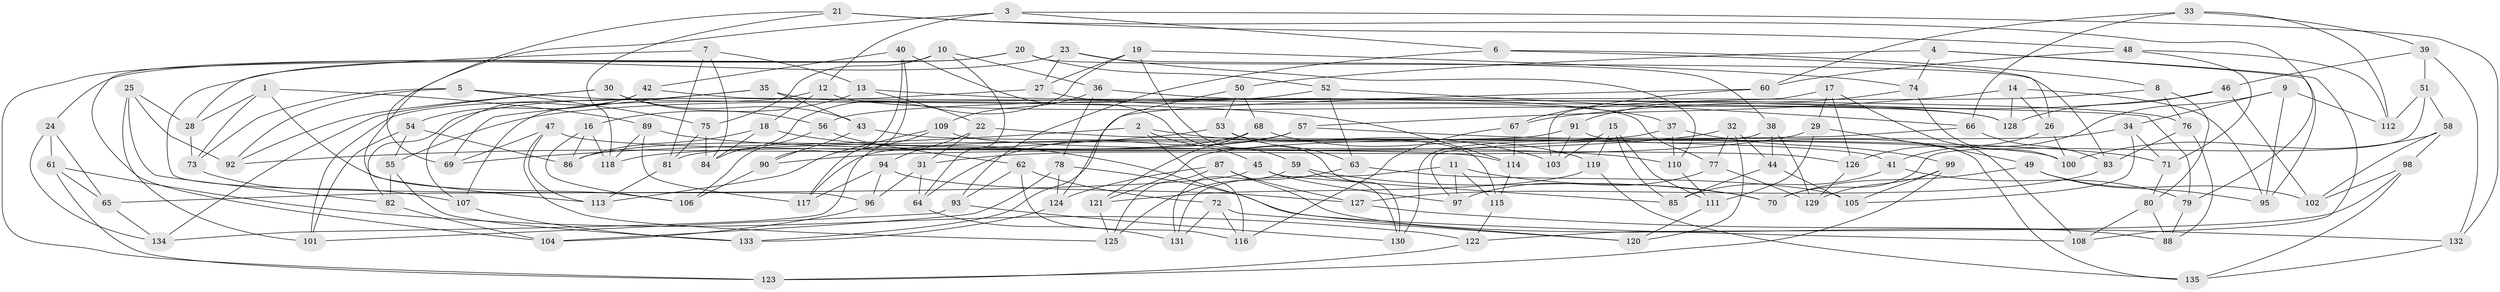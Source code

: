 // Generated by graph-tools (version 1.1) at 2025/11/02/27/25 16:11:44]
// undirected, 135 vertices, 270 edges
graph export_dot {
graph [start="1"]
  node [color=gray90,style=filled];
  1;
  2;
  3;
  4;
  5;
  6;
  7;
  8;
  9;
  10;
  11;
  12;
  13;
  14;
  15;
  16;
  17;
  18;
  19;
  20;
  21;
  22;
  23;
  24;
  25;
  26;
  27;
  28;
  29;
  30;
  31;
  32;
  33;
  34;
  35;
  36;
  37;
  38;
  39;
  40;
  41;
  42;
  43;
  44;
  45;
  46;
  47;
  48;
  49;
  50;
  51;
  52;
  53;
  54;
  55;
  56;
  57;
  58;
  59;
  60;
  61;
  62;
  63;
  64;
  65;
  66;
  67;
  68;
  69;
  70;
  71;
  72;
  73;
  74;
  75;
  76;
  77;
  78;
  79;
  80;
  81;
  82;
  83;
  84;
  85;
  86;
  87;
  88;
  89;
  90;
  91;
  92;
  93;
  94;
  95;
  96;
  97;
  98;
  99;
  100;
  101;
  102;
  103;
  104;
  105;
  106;
  107;
  108;
  109;
  110;
  111;
  112;
  113;
  114;
  115;
  116;
  117;
  118;
  119;
  120;
  121;
  122;
  123;
  124;
  125;
  126;
  127;
  128;
  129;
  130;
  131;
  132;
  133;
  134;
  135;
  1 -- 89;
  1 -- 73;
  1 -- 106;
  1 -- 28;
  2 -- 103;
  2 -- 69;
  2 -- 116;
  2 -- 45;
  3 -- 6;
  3 -- 113;
  3 -- 12;
  3 -- 132;
  4 -- 95;
  4 -- 74;
  4 -- 108;
  4 -- 50;
  5 -- 92;
  5 -- 75;
  5 -- 73;
  5 -- 114;
  6 -- 93;
  6 -- 8;
  6 -- 26;
  7 -- 28;
  7 -- 84;
  7 -- 13;
  7 -- 81;
  8 -- 80;
  8 -- 76;
  8 -- 56;
  9 -- 41;
  9 -- 112;
  9 -- 34;
  9 -- 95;
  10 -- 75;
  10 -- 36;
  10 -- 104;
  10 -- 64;
  11 -- 131;
  11 -- 97;
  11 -- 70;
  11 -- 115;
  12 -- 107;
  12 -- 128;
  12 -- 18;
  13 -- 128;
  13 -- 16;
  13 -- 22;
  14 -- 95;
  14 -- 57;
  14 -- 128;
  14 -- 26;
  15 -- 85;
  15 -- 119;
  15 -- 111;
  15 -- 103;
  16 -- 106;
  16 -- 86;
  16 -- 118;
  17 -- 108;
  17 -- 29;
  17 -- 126;
  17 -- 103;
  18 -- 84;
  18 -- 120;
  18 -- 86;
  19 -- 27;
  19 -- 84;
  19 -- 130;
  19 -- 74;
  20 -- 52;
  20 -- 123;
  20 -- 24;
  20 -- 83;
  21 -- 79;
  21 -- 69;
  21 -- 118;
  21 -- 48;
  22 -- 41;
  22 -- 94;
  22 -- 31;
  23 -- 110;
  23 -- 27;
  23 -- 38;
  23 -- 96;
  24 -- 61;
  24 -- 134;
  24 -- 65;
  25 -- 28;
  25 -- 92;
  25 -- 101;
  25 -- 82;
  26 -- 126;
  26 -- 100;
  27 -- 82;
  27 -- 37;
  28 -- 73;
  29 -- 111;
  29 -- 49;
  29 -- 31;
  30 -- 43;
  30 -- 92;
  30 -- 56;
  30 -- 134;
  31 -- 64;
  31 -- 96;
  32 -- 120;
  32 -- 44;
  32 -- 90;
  32 -- 77;
  33 -- 60;
  33 -- 39;
  33 -- 112;
  33 -- 66;
  34 -- 71;
  34 -- 105;
  34 -- 121;
  35 -- 101;
  35 -- 77;
  35 -- 43;
  35 -- 69;
  36 -- 109;
  36 -- 76;
  36 -- 78;
  37 -- 99;
  37 -- 81;
  37 -- 110;
  38 -- 44;
  38 -- 130;
  38 -- 129;
  39 -- 132;
  39 -- 51;
  39 -- 46;
  40 -- 117;
  40 -- 42;
  40 -- 59;
  40 -- 90;
  41 -- 79;
  41 -- 85;
  42 -- 79;
  42 -- 107;
  42 -- 54;
  43 -- 100;
  43 -- 90;
  44 -- 105;
  44 -- 85;
  45 -- 97;
  45 -- 65;
  45 -- 85;
  46 -- 67;
  46 -- 128;
  46 -- 102;
  47 -- 114;
  47 -- 69;
  47 -- 113;
  47 -- 125;
  48 -- 60;
  48 -- 71;
  48 -- 112;
  49 -- 95;
  49 -- 102;
  49 -- 70;
  50 -- 68;
  50 -- 53;
  50 -- 124;
  51 -- 58;
  51 -- 70;
  51 -- 112;
  52 -- 66;
  52 -- 63;
  52 -- 55;
  53 -- 92;
  53 -- 115;
  53 -- 63;
  54 -- 55;
  54 -- 101;
  54 -- 86;
  55 -- 133;
  55 -- 82;
  56 -- 62;
  56 -- 106;
  57 -- 64;
  57 -- 71;
  57 -- 118;
  58 -- 102;
  58 -- 98;
  58 -- 100;
  59 -- 130;
  59 -- 70;
  59 -- 131;
  60 -- 133;
  60 -- 67;
  61 -- 123;
  61 -- 65;
  61 -- 122;
  62 -- 116;
  62 -- 72;
  62 -- 93;
  63 -- 125;
  63 -- 105;
  64 -- 131;
  65 -- 134;
  66 -- 97;
  66 -- 83;
  67 -- 116;
  67 -- 114;
  68 -- 86;
  68 -- 119;
  68 -- 121;
  71 -- 80;
  72 -- 120;
  72 -- 131;
  72 -- 116;
  73 -- 107;
  74 -- 91;
  74 -- 100;
  75 -- 81;
  75 -- 84;
  76 -- 83;
  76 -- 88;
  77 -- 129;
  77 -- 97;
  78 -- 108;
  78 -- 104;
  78 -- 124;
  79 -- 88;
  80 -- 88;
  80 -- 108;
  81 -- 113;
  82 -- 104;
  83 -- 127;
  87 -- 125;
  87 -- 88;
  87 -- 124;
  87 -- 127;
  89 -- 118;
  89 -- 110;
  89 -- 117;
  90 -- 106;
  91 -- 135;
  91 -- 117;
  91 -- 103;
  93 -- 101;
  93 -- 130;
  94 -- 117;
  94 -- 96;
  94 -- 127;
  96 -- 104;
  98 -- 102;
  98 -- 135;
  98 -- 122;
  99 -- 123;
  99 -- 105;
  99 -- 129;
  107 -- 133;
  109 -- 134;
  109 -- 126;
  109 -- 113;
  110 -- 111;
  111 -- 120;
  114 -- 115;
  115 -- 122;
  119 -- 135;
  119 -- 121;
  121 -- 125;
  122 -- 123;
  124 -- 133;
  126 -- 129;
  127 -- 132;
  132 -- 135;
}

